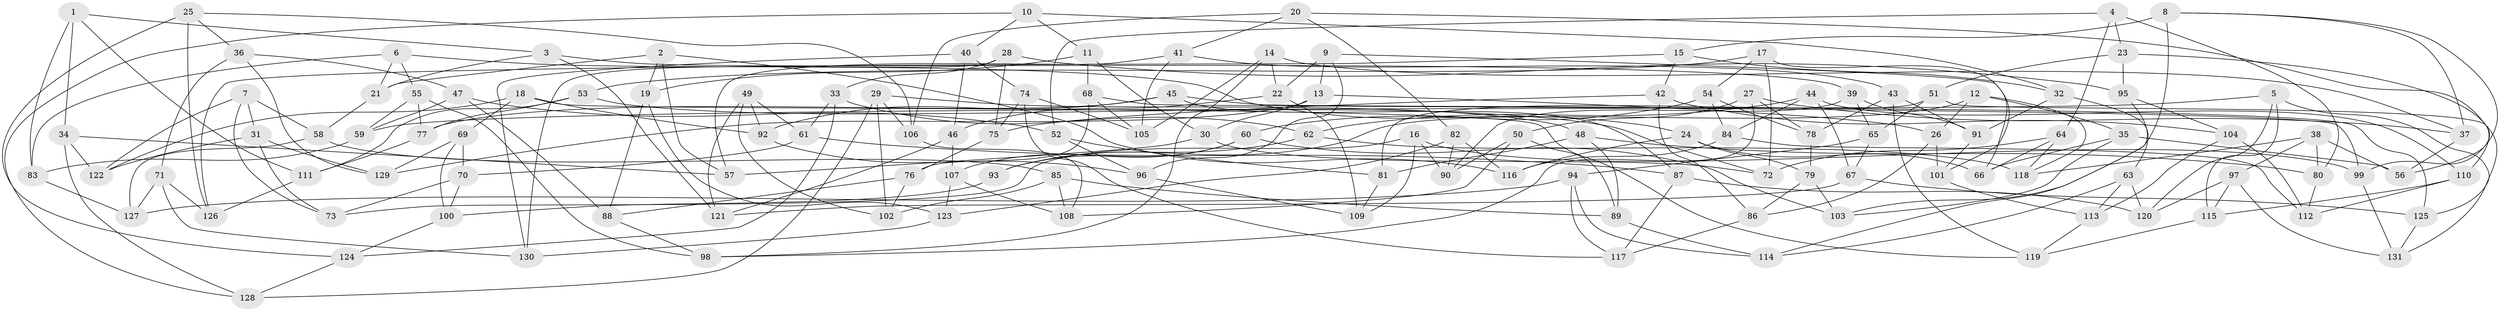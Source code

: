 // coarse degree distribution, {4: 0.42857142857142855, 6: 0.5476190476190477, 3: 0.011904761904761904, 5: 0.011904761904761904}
// Generated by graph-tools (version 1.1) at 2025/24/03/03/25 07:24:27]
// undirected, 131 vertices, 262 edges
graph export_dot {
graph [start="1"]
  node [color=gray90,style=filled];
  1;
  2;
  3;
  4;
  5;
  6;
  7;
  8;
  9;
  10;
  11;
  12;
  13;
  14;
  15;
  16;
  17;
  18;
  19;
  20;
  21;
  22;
  23;
  24;
  25;
  26;
  27;
  28;
  29;
  30;
  31;
  32;
  33;
  34;
  35;
  36;
  37;
  38;
  39;
  40;
  41;
  42;
  43;
  44;
  45;
  46;
  47;
  48;
  49;
  50;
  51;
  52;
  53;
  54;
  55;
  56;
  57;
  58;
  59;
  60;
  61;
  62;
  63;
  64;
  65;
  66;
  67;
  68;
  69;
  70;
  71;
  72;
  73;
  74;
  75;
  76;
  77;
  78;
  79;
  80;
  81;
  82;
  83;
  84;
  85;
  86;
  87;
  88;
  89;
  90;
  91;
  92;
  93;
  94;
  95;
  96;
  97;
  98;
  99;
  100;
  101;
  102;
  103;
  104;
  105;
  106;
  107;
  108;
  109;
  110;
  111;
  112;
  113;
  114;
  115;
  116;
  117;
  118;
  119;
  120;
  121;
  122;
  123;
  124;
  125;
  126;
  127;
  128;
  129;
  130;
  131;
  1 -- 3;
  1 -- 83;
  1 -- 111;
  1 -- 34;
  2 -- 57;
  2 -- 19;
  2 -- 21;
  2 -- 116;
  3 -- 121;
  3 -- 39;
  3 -- 21;
  4 -- 64;
  4 -- 23;
  4 -- 52;
  4 -- 80;
  5 -- 59;
  5 -- 115;
  5 -- 125;
  5 -- 120;
  6 -- 55;
  6 -- 83;
  6 -- 21;
  6 -- 24;
  7 -- 31;
  7 -- 73;
  7 -- 122;
  7 -- 58;
  8 -- 37;
  8 -- 103;
  8 -- 99;
  8 -- 15;
  9 -- 66;
  9 -- 13;
  9 -- 22;
  9 -- 96;
  10 -- 11;
  10 -- 32;
  10 -- 40;
  10 -- 128;
  11 -- 19;
  11 -- 68;
  11 -- 30;
  12 -- 26;
  12 -- 118;
  12 -- 35;
  12 -- 93;
  13 -- 30;
  13 -- 26;
  13 -- 129;
  14 -- 105;
  14 -- 37;
  14 -- 22;
  14 -- 98;
  15 -- 42;
  15 -- 126;
  15 -- 32;
  16 -- 109;
  16 -- 73;
  16 -- 99;
  16 -- 90;
  17 -- 53;
  17 -- 101;
  17 -- 54;
  17 -- 72;
  18 -- 119;
  18 -- 122;
  18 -- 69;
  18 -- 92;
  19 -- 123;
  19 -- 88;
  20 -- 106;
  20 -- 41;
  20 -- 82;
  20 -- 56;
  21 -- 58;
  22 -- 46;
  22 -- 109;
  23 -- 110;
  23 -- 95;
  23 -- 51;
  24 -- 66;
  24 -- 116;
  24 -- 79;
  25 -- 36;
  25 -- 126;
  25 -- 124;
  25 -- 106;
  26 -- 101;
  26 -- 86;
  27 -- 98;
  27 -- 78;
  27 -- 37;
  27 -- 50;
  28 -- 95;
  28 -- 130;
  28 -- 33;
  28 -- 75;
  29 -- 106;
  29 -- 128;
  29 -- 102;
  29 -- 48;
  30 -- 72;
  30 -- 57;
  31 -- 122;
  31 -- 73;
  31 -- 129;
  32 -- 91;
  32 -- 63;
  33 -- 124;
  33 -- 61;
  33 -- 62;
  34 -- 122;
  34 -- 57;
  34 -- 128;
  35 -- 103;
  35 -- 56;
  35 -- 66;
  36 -- 71;
  36 -- 47;
  36 -- 129;
  37 -- 56;
  38 -- 80;
  38 -- 97;
  38 -- 56;
  38 -- 118;
  39 -- 91;
  39 -- 90;
  39 -- 65;
  40 -- 130;
  40 -- 46;
  40 -- 74;
  41 -- 57;
  41 -- 43;
  41 -- 105;
  42 -- 86;
  42 -- 75;
  42 -- 104;
  43 -- 119;
  43 -- 78;
  43 -- 91;
  44 -- 67;
  44 -- 62;
  44 -- 84;
  44 -- 110;
  45 -- 92;
  45 -- 125;
  45 -- 77;
  45 -- 87;
  46 -- 121;
  46 -- 107;
  47 -- 88;
  47 -- 52;
  47 -- 59;
  48 -- 81;
  48 -- 89;
  48 -- 80;
  49 -- 92;
  49 -- 102;
  49 -- 121;
  49 -- 61;
  50 -- 89;
  50 -- 90;
  50 -- 108;
  51 -- 65;
  51 -- 131;
  51 -- 81;
  52 -- 81;
  52 -- 96;
  53 -- 111;
  53 -- 72;
  53 -- 77;
  54 -- 60;
  54 -- 84;
  54 -- 78;
  55 -- 98;
  55 -- 77;
  55 -- 59;
  58 -- 85;
  58 -- 127;
  59 -- 83;
  60 -- 103;
  60 -- 93;
  60 -- 107;
  61 -- 70;
  61 -- 87;
  62 -- 93;
  62 -- 118;
  63 -- 113;
  63 -- 120;
  63 -- 114;
  64 -- 118;
  64 -- 66;
  64 -- 72;
  65 -- 67;
  65 -- 94;
  67 -- 121;
  67 -- 125;
  68 -- 99;
  68 -- 105;
  68 -- 76;
  69 -- 100;
  69 -- 129;
  69 -- 70;
  70 -- 73;
  70 -- 100;
  71 -- 126;
  71 -- 127;
  71 -- 130;
  74 -- 117;
  74 -- 105;
  74 -- 75;
  75 -- 76;
  76 -- 88;
  76 -- 102;
  77 -- 111;
  78 -- 79;
  79 -- 103;
  79 -- 86;
  80 -- 112;
  81 -- 109;
  82 -- 116;
  82 -- 90;
  82 -- 123;
  83 -- 127;
  84 -- 112;
  84 -- 116;
  85 -- 108;
  85 -- 102;
  85 -- 89;
  86 -- 117;
  87 -- 120;
  87 -- 117;
  88 -- 98;
  89 -- 114;
  91 -- 101;
  92 -- 96;
  93 -- 100;
  94 -- 117;
  94 -- 114;
  94 -- 127;
  95 -- 104;
  95 -- 114;
  96 -- 109;
  97 -- 131;
  97 -- 120;
  97 -- 115;
  99 -- 131;
  100 -- 124;
  101 -- 113;
  104 -- 112;
  104 -- 113;
  106 -- 108;
  107 -- 108;
  107 -- 123;
  110 -- 115;
  110 -- 112;
  111 -- 126;
  113 -- 119;
  115 -- 119;
  123 -- 130;
  124 -- 128;
  125 -- 131;
}

